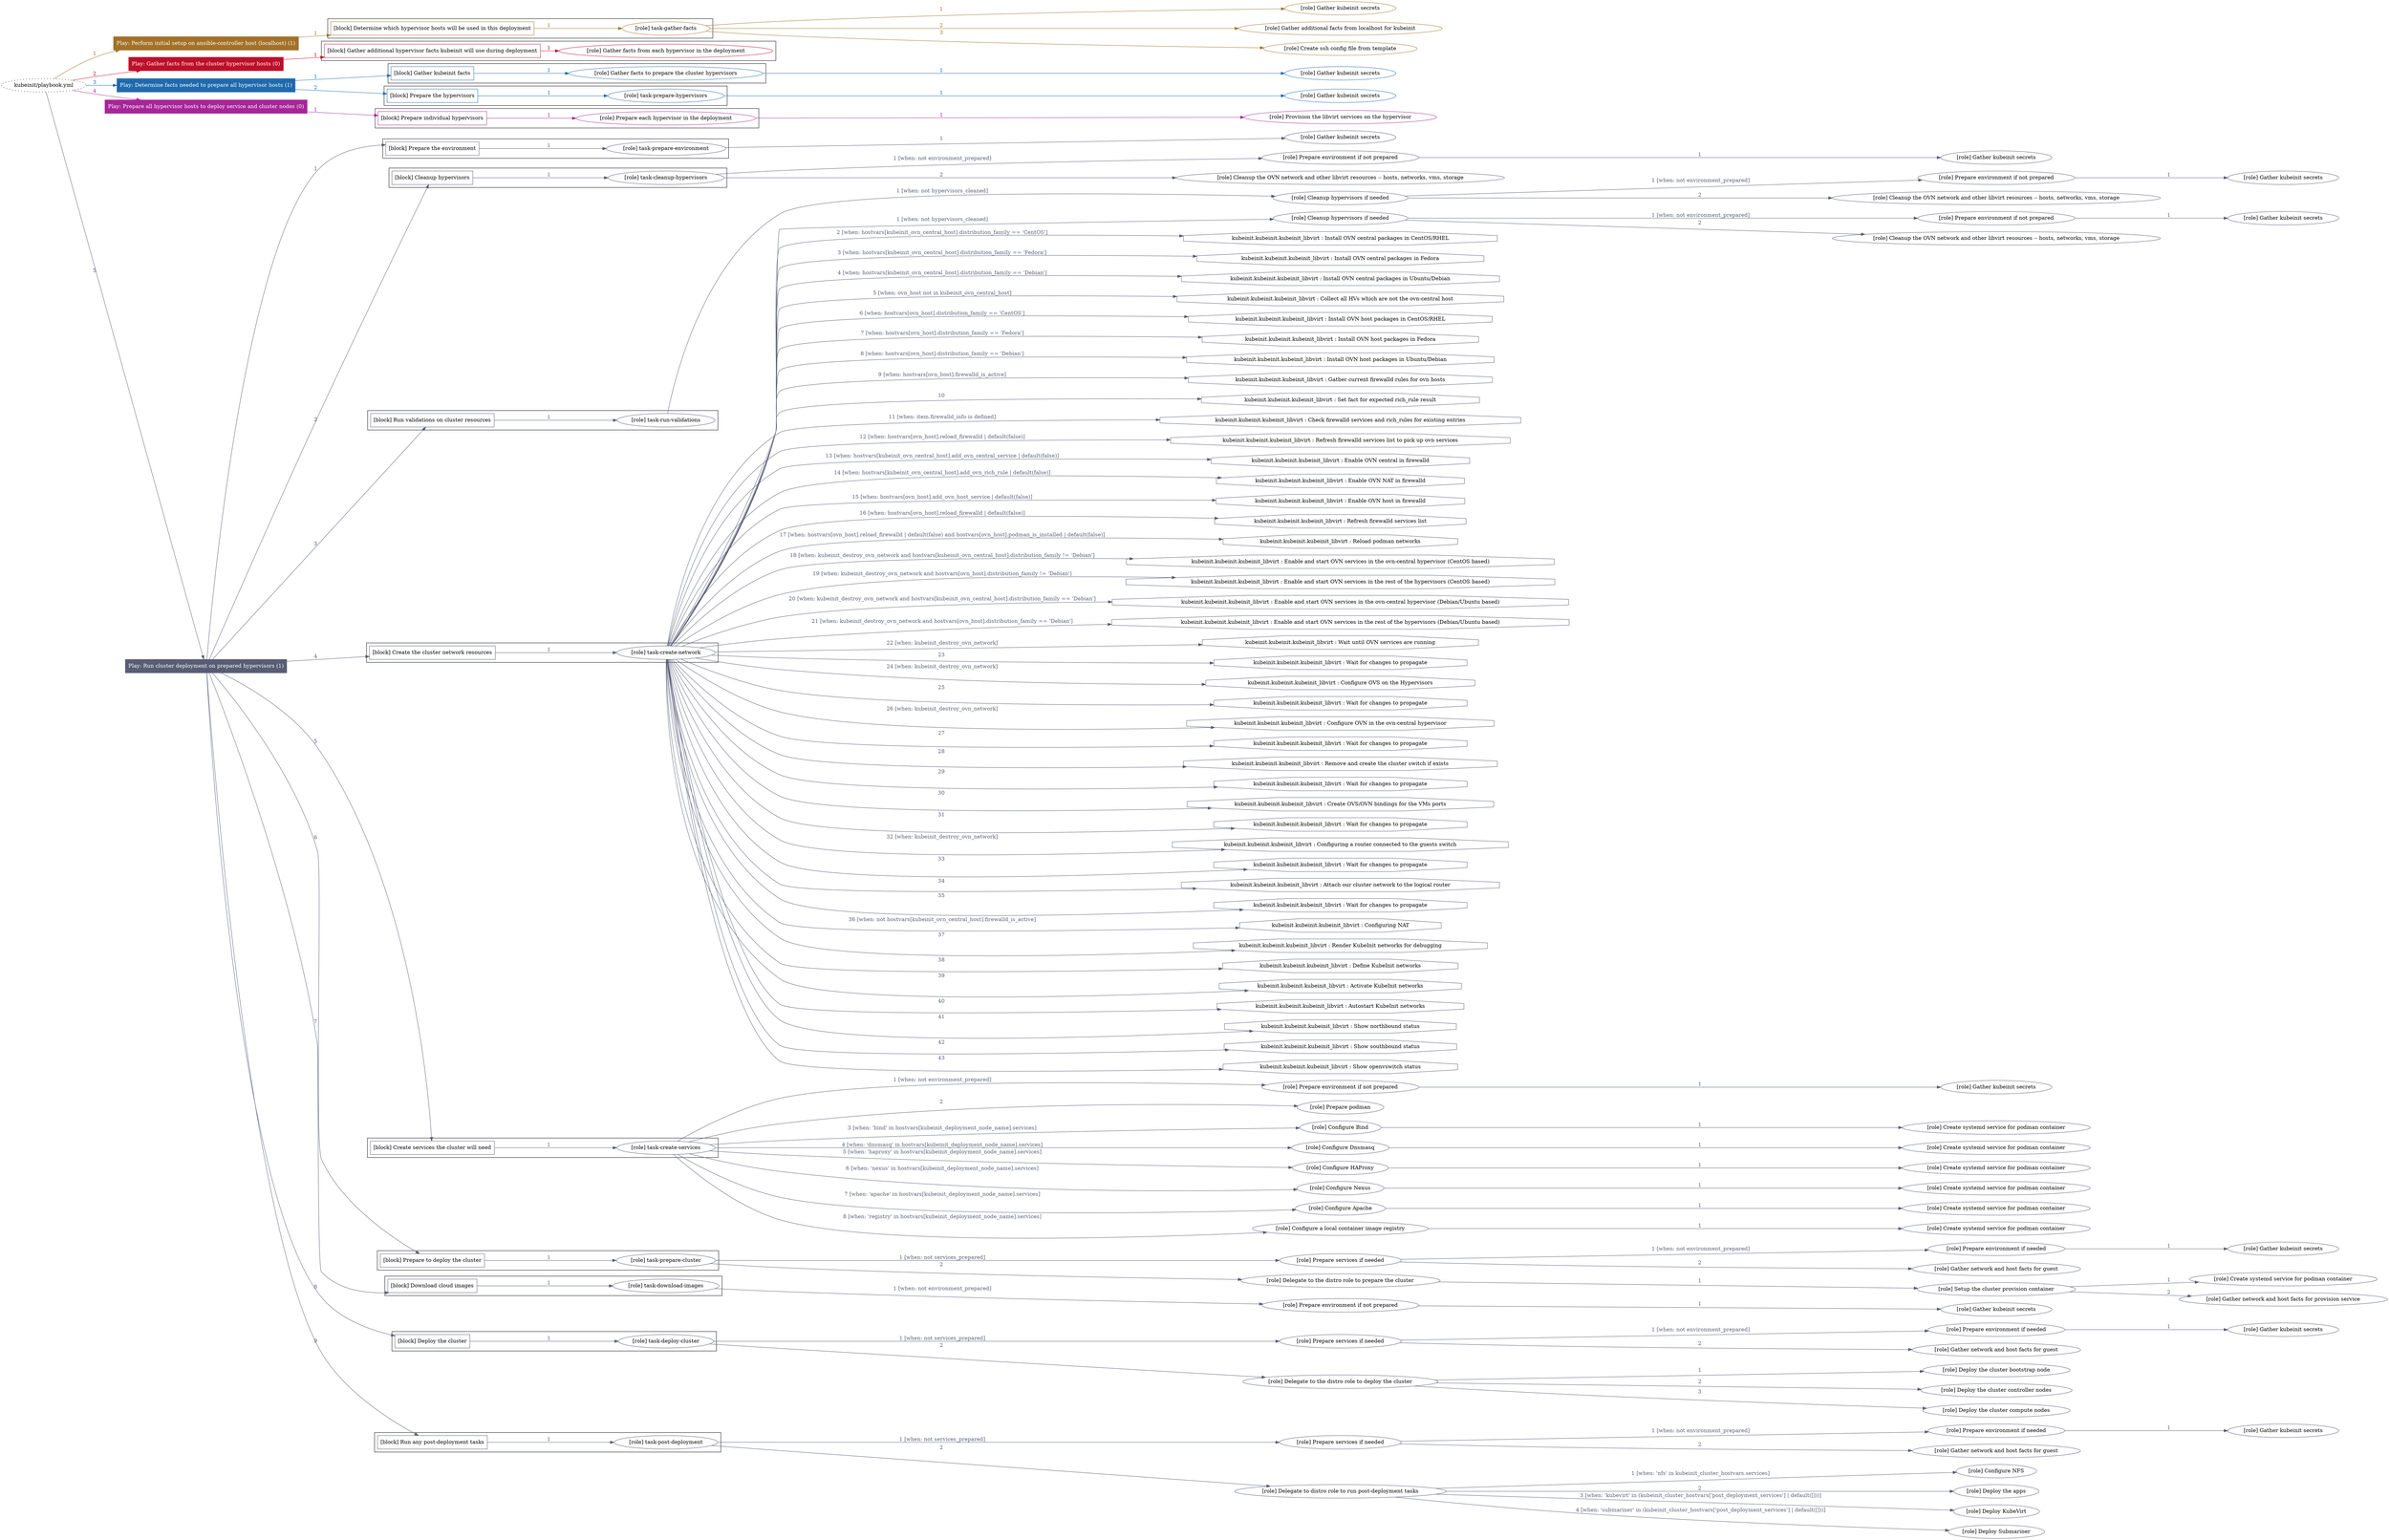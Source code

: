 digraph {
	graph [concentrate=true ordering=in rankdir=LR ratio=fill]
	edge [esep=5 sep=10]
	"kubeinit/playbook.yml" [URL="/home/runner/work/kubeinit/kubeinit/kubeinit/playbook.yml" id=playbook_12b26983 style=dotted]
	play_3ad7c458 [label="Play: Perform initial setup on ansible-controller host (localhost) (1)" URL="/home/runner/work/kubeinit/kubeinit/kubeinit/playbook.yml" color="#a37129" fontcolor="#ffffff" id=play_3ad7c458 shape=box style=filled tooltip=localhost]
	"kubeinit/playbook.yml" -> play_3ad7c458 [label="1 " color="#a37129" fontcolor="#a37129" id=edge_ecb7c4c7 labeltooltip="1 " tooltip="1 "]
	subgraph "Gather kubeinit secrets" {
		role_7edc6bd2 [label="[role] Gather kubeinit secrets" URL="/home/runner/.ansible/collections/ansible_collections/kubeinit/kubeinit/roles/kubeinit_prepare/tasks/build_hypervisors_group.yml" color="#a37129" id=role_7edc6bd2 tooltip="Gather kubeinit secrets"]
	}
	subgraph "Gather additional facts from localhost for kubeinit" {
		role_4e5a1ee3 [label="[role] Gather additional facts from localhost for kubeinit" URL="/home/runner/.ansible/collections/ansible_collections/kubeinit/kubeinit/roles/kubeinit_prepare/tasks/build_hypervisors_group.yml" color="#a37129" id=role_4e5a1ee3 tooltip="Gather additional facts from localhost for kubeinit"]
	}
	subgraph "Create ssh config file from template" {
		role_3fe7661c [label="[role] Create ssh config file from template" URL="/home/runner/.ansible/collections/ansible_collections/kubeinit/kubeinit/roles/kubeinit_prepare/tasks/build_hypervisors_group.yml" color="#a37129" id=role_3fe7661c tooltip="Create ssh config file from template"]
	}
	subgraph "task-gather-facts" {
		role_3d735fdb [label="[role] task-gather-facts" URL="/home/runner/work/kubeinit/kubeinit/kubeinit/playbook.yml" color="#a37129" id=role_3d735fdb tooltip="task-gather-facts"]
		role_3d735fdb -> role_7edc6bd2 [label="1 " color="#a37129" fontcolor="#a37129" id=edge_696b2bfd labeltooltip="1 " tooltip="1 "]
		role_3d735fdb -> role_4e5a1ee3 [label="2 " color="#a37129" fontcolor="#a37129" id=edge_3bbb31d4 labeltooltip="2 " tooltip="2 "]
		role_3d735fdb -> role_3fe7661c [label="3 " color="#a37129" fontcolor="#a37129" id=edge_fa7ee546 labeltooltip="3 " tooltip="3 "]
	}
	subgraph "Play: Perform initial setup on ansible-controller host (localhost) (1)" {
		play_3ad7c458 -> block_ebb28651 [label=1 color="#a37129" fontcolor="#a37129" id=edge_d13b2547 labeltooltip=1 tooltip=1]
		subgraph cluster_block_ebb28651 {
			block_ebb28651 [label="[block] Determine which hypervisor hosts will be used in this deployment" URL="/home/runner/work/kubeinit/kubeinit/kubeinit/playbook.yml" color="#a37129" id=block_ebb28651 labeltooltip="Determine which hypervisor hosts will be used in this deployment" shape=box tooltip="Determine which hypervisor hosts will be used in this deployment"]
			block_ebb28651 -> role_3d735fdb [label="1 " color="#a37129" fontcolor="#a37129" id=edge_bec42aa0 labeltooltip="1 " tooltip="1 "]
		}
	}
	play_1ed1c64e [label="Play: Gather facts from the cluster hypervisor hosts (0)" URL="/home/runner/work/kubeinit/kubeinit/kubeinit/playbook.yml" color="#bd0f29" fontcolor="#ffffff" id=play_1ed1c64e shape=box style=filled tooltip="Play: Gather facts from the cluster hypervisor hosts (0)"]
	"kubeinit/playbook.yml" -> play_1ed1c64e [label="2 " color="#bd0f29" fontcolor="#bd0f29" id=edge_c7902bf6 labeltooltip="2 " tooltip="2 "]
	subgraph "Gather facts from each hypervisor in the deployment" {
		role_0e331949 [label="[role] Gather facts from each hypervisor in the deployment" URL="/home/runner/work/kubeinit/kubeinit/kubeinit/playbook.yml" color="#bd0f29" id=role_0e331949 tooltip="Gather facts from each hypervisor in the deployment"]
	}
	subgraph "Play: Gather facts from the cluster hypervisor hosts (0)" {
		play_1ed1c64e -> block_b8e9806d [label=1 color="#bd0f29" fontcolor="#bd0f29" id=edge_5ab058f0 labeltooltip=1 tooltip=1]
		subgraph cluster_block_b8e9806d {
			block_b8e9806d [label="[block] Gather additional hypervisor facts kubeinit will use during deployment" URL="/home/runner/work/kubeinit/kubeinit/kubeinit/playbook.yml" color="#bd0f29" id=block_b8e9806d labeltooltip="Gather additional hypervisor facts kubeinit will use during deployment" shape=box tooltip="Gather additional hypervisor facts kubeinit will use during deployment"]
			block_b8e9806d -> role_0e331949 [label="1 " color="#bd0f29" fontcolor="#bd0f29" id=edge_1bfd802f labeltooltip="1 " tooltip="1 "]
		}
	}
	play_c577f1b0 [label="Play: Determine facts needed to prepare all hypervisor hosts (1)" URL="/home/runner/work/kubeinit/kubeinit/kubeinit/playbook.yml" color="#1f6aad" fontcolor="#ffffff" id=play_c577f1b0 shape=box style=filled tooltip=localhost]
	"kubeinit/playbook.yml" -> play_c577f1b0 [label="3 " color="#1f6aad" fontcolor="#1f6aad" id=edge_09e71fe7 labeltooltip="3 " tooltip="3 "]
	subgraph "Gather kubeinit secrets" {
		role_b7b76fc4 [label="[role] Gather kubeinit secrets" URL="/home/runner/.ansible/collections/ansible_collections/kubeinit/kubeinit/roles/kubeinit_prepare/tasks/gather_kubeinit_facts.yml" color="#1f6aad" id=role_b7b76fc4 tooltip="Gather kubeinit secrets"]
	}
	subgraph "Gather facts to prepare the cluster hypervisors" {
		role_27ed3d86 [label="[role] Gather facts to prepare the cluster hypervisors" URL="/home/runner/work/kubeinit/kubeinit/kubeinit/playbook.yml" color="#1f6aad" id=role_27ed3d86 tooltip="Gather facts to prepare the cluster hypervisors"]
		role_27ed3d86 -> role_b7b76fc4 [label="1 " color="#1f6aad" fontcolor="#1f6aad" id=edge_a8a60d33 labeltooltip="1 " tooltip="1 "]
	}
	subgraph "Gather kubeinit secrets" {
		role_9ca41da5 [label="[role] Gather kubeinit secrets" URL="/home/runner/.ansible/collections/ansible_collections/kubeinit/kubeinit/roles/kubeinit_prepare/tasks/gather_kubeinit_facts.yml" color="#1f6aad" id=role_9ca41da5 tooltip="Gather kubeinit secrets"]
	}
	subgraph "task-prepare-hypervisors" {
		role_24a21407 [label="[role] task-prepare-hypervisors" URL="/home/runner/work/kubeinit/kubeinit/kubeinit/playbook.yml" color="#1f6aad" id=role_24a21407 tooltip="task-prepare-hypervisors"]
		role_24a21407 -> role_9ca41da5 [label="1 " color="#1f6aad" fontcolor="#1f6aad" id=edge_3fdf86eb labeltooltip="1 " tooltip="1 "]
	}
	subgraph "Play: Determine facts needed to prepare all hypervisor hosts (1)" {
		play_c577f1b0 -> block_6c4ff43c [label=1 color="#1f6aad" fontcolor="#1f6aad" id=edge_1523f8ec labeltooltip=1 tooltip=1]
		subgraph cluster_block_6c4ff43c {
			block_6c4ff43c [label="[block] Gather kubeinit facts" URL="/home/runner/work/kubeinit/kubeinit/kubeinit/playbook.yml" color="#1f6aad" id=block_6c4ff43c labeltooltip="Gather kubeinit facts" shape=box tooltip="Gather kubeinit facts"]
			block_6c4ff43c -> role_27ed3d86 [label="1 " color="#1f6aad" fontcolor="#1f6aad" id=edge_e0b140a7 labeltooltip="1 " tooltip="1 "]
		}
		play_c577f1b0 -> block_d3756a0a [label=2 color="#1f6aad" fontcolor="#1f6aad" id=edge_d3be8f39 labeltooltip=2 tooltip=2]
		subgraph cluster_block_d3756a0a {
			block_d3756a0a [label="[block] Prepare the hypervisors" URL="/home/runner/work/kubeinit/kubeinit/kubeinit/playbook.yml" color="#1f6aad" id=block_d3756a0a labeltooltip="Prepare the hypervisors" shape=box tooltip="Prepare the hypervisors"]
			block_d3756a0a -> role_24a21407 [label="1 " color="#1f6aad" fontcolor="#1f6aad" id=edge_f4e36fb4 labeltooltip="1 " tooltip="1 "]
		}
	}
	play_2a207841 [label="Play: Prepare all hypervisor hosts to deploy service and cluster nodes (0)" URL="/home/runner/work/kubeinit/kubeinit/kubeinit/playbook.yml" color="#a72599" fontcolor="#ffffff" id=play_2a207841 shape=box style=filled tooltip="Play: Prepare all hypervisor hosts to deploy service and cluster nodes (0)"]
	"kubeinit/playbook.yml" -> play_2a207841 [label="4 " color="#a72599" fontcolor="#a72599" id=edge_8d127183 labeltooltip="4 " tooltip="4 "]
	subgraph "Provision the libvirt services on the hypervisor" {
		role_d5f6553a [label="[role] Provision the libvirt services on the hypervisor" URL="/home/runner/.ansible/collections/ansible_collections/kubeinit/kubeinit/roles/kubeinit_prepare/tasks/prepare_hypervisor.yml" color="#a72599" id=role_d5f6553a tooltip="Provision the libvirt services on the hypervisor"]
	}
	subgraph "Prepare each hypervisor in the deployment" {
		role_449efa4f [label="[role] Prepare each hypervisor in the deployment" URL="/home/runner/work/kubeinit/kubeinit/kubeinit/playbook.yml" color="#a72599" id=role_449efa4f tooltip="Prepare each hypervisor in the deployment"]
		role_449efa4f -> role_d5f6553a [label="1 " color="#a72599" fontcolor="#a72599" id=edge_0d7bd41c labeltooltip="1 " tooltip="1 "]
	}
	subgraph "Play: Prepare all hypervisor hosts to deploy service and cluster nodes (0)" {
		play_2a207841 -> block_e66768ef [label=1 color="#a72599" fontcolor="#a72599" id=edge_e2058ee1 labeltooltip=1 tooltip=1]
		subgraph cluster_block_e66768ef {
			block_e66768ef [label="[block] Prepare individual hypervisors" URL="/home/runner/work/kubeinit/kubeinit/kubeinit/playbook.yml" color="#a72599" id=block_e66768ef labeltooltip="Prepare individual hypervisors" shape=box tooltip="Prepare individual hypervisors"]
			block_e66768ef -> role_449efa4f [label="1 " color="#a72599" fontcolor="#a72599" id=edge_db020275 labeltooltip="1 " tooltip="1 "]
		}
	}
	play_55a99dcd [label="Play: Run cluster deployment on prepared hypervisors (1)" URL="/home/runner/work/kubeinit/kubeinit/kubeinit/playbook.yml" color="#585d74" fontcolor="#ffffff" id=play_55a99dcd shape=box style=filled tooltip=localhost]
	"kubeinit/playbook.yml" -> play_55a99dcd [label="5 " color="#585d74" fontcolor="#585d74" id=edge_8d1ec520 labeltooltip="5 " tooltip="5 "]
	subgraph "Gather kubeinit secrets" {
		role_a298e3c1 [label="[role] Gather kubeinit secrets" URL="/home/runner/.ansible/collections/ansible_collections/kubeinit/kubeinit/roles/kubeinit_prepare/tasks/gather_kubeinit_facts.yml" color="#585d74" id=role_a298e3c1 tooltip="Gather kubeinit secrets"]
	}
	subgraph "task-prepare-environment" {
		role_623b4991 [label="[role] task-prepare-environment" URL="/home/runner/work/kubeinit/kubeinit/kubeinit/playbook.yml" color="#585d74" id=role_623b4991 tooltip="task-prepare-environment"]
		role_623b4991 -> role_a298e3c1 [label="1 " color="#585d74" fontcolor="#585d74" id=edge_046b56c9 labeltooltip="1 " tooltip="1 "]
	}
	subgraph "Gather kubeinit secrets" {
		role_4ed9af99 [label="[role] Gather kubeinit secrets" URL="/home/runner/.ansible/collections/ansible_collections/kubeinit/kubeinit/roles/kubeinit_prepare/tasks/gather_kubeinit_facts.yml" color="#585d74" id=role_4ed9af99 tooltip="Gather kubeinit secrets"]
	}
	subgraph "Prepare environment if not prepared" {
		role_1109a8f1 [label="[role] Prepare environment if not prepared" URL="/home/runner/.ansible/collections/ansible_collections/kubeinit/kubeinit/roles/kubeinit_prepare/tasks/cleanup_hypervisors.yml" color="#585d74" id=role_1109a8f1 tooltip="Prepare environment if not prepared"]
		role_1109a8f1 -> role_4ed9af99 [label="1 " color="#585d74" fontcolor="#585d74" id=edge_9fc17bec labeltooltip="1 " tooltip="1 "]
	}
	subgraph "Cleanup the OVN network and other libvirt resources -- hosts, networks, vms, storage" {
		role_f913f2a7 [label="[role] Cleanup the OVN network and other libvirt resources -- hosts, networks, vms, storage" URL="/home/runner/.ansible/collections/ansible_collections/kubeinit/kubeinit/roles/kubeinit_prepare/tasks/cleanup_hypervisors.yml" color="#585d74" id=role_f913f2a7 tooltip="Cleanup the OVN network and other libvirt resources -- hosts, networks, vms, storage"]
	}
	subgraph "task-cleanup-hypervisors" {
		role_694d26d8 [label="[role] task-cleanup-hypervisors" URL="/home/runner/work/kubeinit/kubeinit/kubeinit/playbook.yml" color="#585d74" id=role_694d26d8 tooltip="task-cleanup-hypervisors"]
		role_694d26d8 -> role_1109a8f1 [label="1 [when: not environment_prepared]" color="#585d74" fontcolor="#585d74" id=edge_980360cf labeltooltip="1 [when: not environment_prepared]" tooltip="1 [when: not environment_prepared]"]
		role_694d26d8 -> role_f913f2a7 [label="2 " color="#585d74" fontcolor="#585d74" id=edge_f82e56a7 labeltooltip="2 " tooltip="2 "]
	}
	subgraph "Gather kubeinit secrets" {
		role_70a00615 [label="[role] Gather kubeinit secrets" URL="/home/runner/.ansible/collections/ansible_collections/kubeinit/kubeinit/roles/kubeinit_prepare/tasks/gather_kubeinit_facts.yml" color="#585d74" id=role_70a00615 tooltip="Gather kubeinit secrets"]
	}
	subgraph "Prepare environment if not prepared" {
		role_504b8b88 [label="[role] Prepare environment if not prepared" URL="/home/runner/.ansible/collections/ansible_collections/kubeinit/kubeinit/roles/kubeinit_prepare/tasks/cleanup_hypervisors.yml" color="#585d74" id=role_504b8b88 tooltip="Prepare environment if not prepared"]
		role_504b8b88 -> role_70a00615 [label="1 " color="#585d74" fontcolor="#585d74" id=edge_e3ef46cc labeltooltip="1 " tooltip="1 "]
	}
	subgraph "Cleanup the OVN network and other libvirt resources -- hosts, networks, vms, storage" {
		role_3e4f2803 [label="[role] Cleanup the OVN network and other libvirt resources -- hosts, networks, vms, storage" URL="/home/runner/.ansible/collections/ansible_collections/kubeinit/kubeinit/roles/kubeinit_prepare/tasks/cleanup_hypervisors.yml" color="#585d74" id=role_3e4f2803 tooltip="Cleanup the OVN network and other libvirt resources -- hosts, networks, vms, storage"]
	}
	subgraph "Cleanup hypervisors if needed" {
		role_c892061f [label="[role] Cleanup hypervisors if needed" URL="/home/runner/.ansible/collections/ansible_collections/kubeinit/kubeinit/roles/kubeinit_validations/tasks/main.yml" color="#585d74" id=role_c892061f tooltip="Cleanup hypervisors if needed"]
		role_c892061f -> role_504b8b88 [label="1 [when: not environment_prepared]" color="#585d74" fontcolor="#585d74" id=edge_946183e0 labeltooltip="1 [when: not environment_prepared]" tooltip="1 [when: not environment_prepared]"]
		role_c892061f -> role_3e4f2803 [label="2 " color="#585d74" fontcolor="#585d74" id=edge_6f795a42 labeltooltip="2 " tooltip="2 "]
	}
	subgraph "task-run-validations" {
		role_e60133a0 [label="[role] task-run-validations" URL="/home/runner/work/kubeinit/kubeinit/kubeinit/playbook.yml" color="#585d74" id=role_e60133a0 tooltip="task-run-validations"]
		role_e60133a0 -> role_c892061f [label="1 [when: not hypervisors_cleaned]" color="#585d74" fontcolor="#585d74" id=edge_bb58e3b7 labeltooltip="1 [when: not hypervisors_cleaned]" tooltip="1 [when: not hypervisors_cleaned]"]
	}
	subgraph "Gather kubeinit secrets" {
		role_191eaca3 [label="[role] Gather kubeinit secrets" URL="/home/runner/.ansible/collections/ansible_collections/kubeinit/kubeinit/roles/kubeinit_prepare/tasks/gather_kubeinit_facts.yml" color="#585d74" id=role_191eaca3 tooltip="Gather kubeinit secrets"]
	}
	subgraph "Prepare environment if not prepared" {
		role_2622f3ea [label="[role] Prepare environment if not prepared" URL="/home/runner/.ansible/collections/ansible_collections/kubeinit/kubeinit/roles/kubeinit_prepare/tasks/cleanup_hypervisors.yml" color="#585d74" id=role_2622f3ea tooltip="Prepare environment if not prepared"]
		role_2622f3ea -> role_191eaca3 [label="1 " color="#585d74" fontcolor="#585d74" id=edge_69427ff4 labeltooltip="1 " tooltip="1 "]
	}
	subgraph "Cleanup the OVN network and other libvirt resources -- hosts, networks, vms, storage" {
		role_2ef089ce [label="[role] Cleanup the OVN network and other libvirt resources -- hosts, networks, vms, storage" URL="/home/runner/.ansible/collections/ansible_collections/kubeinit/kubeinit/roles/kubeinit_prepare/tasks/cleanup_hypervisors.yml" color="#585d74" id=role_2ef089ce tooltip="Cleanup the OVN network and other libvirt resources -- hosts, networks, vms, storage"]
	}
	subgraph "Cleanup hypervisors if needed" {
		role_e4b11275 [label="[role] Cleanup hypervisors if needed" URL="/home/runner/.ansible/collections/ansible_collections/kubeinit/kubeinit/roles/kubeinit_libvirt/tasks/create_network.yml" color="#585d74" id=role_e4b11275 tooltip="Cleanup hypervisors if needed"]
		role_e4b11275 -> role_2622f3ea [label="1 [when: not environment_prepared]" color="#585d74" fontcolor="#585d74" id=edge_5ca5fa84 labeltooltip="1 [when: not environment_prepared]" tooltip="1 [when: not environment_prepared]"]
		role_e4b11275 -> role_2ef089ce [label="2 " color="#585d74" fontcolor="#585d74" id=edge_ec5db54f labeltooltip="2 " tooltip="2 "]
	}
	subgraph "task-create-network" {
		role_ef3314fb [label="[role] task-create-network" URL="/home/runner/work/kubeinit/kubeinit/kubeinit/playbook.yml" color="#585d74" id=role_ef3314fb tooltip="task-create-network"]
		role_ef3314fb -> role_e4b11275 [label="1 [when: not hypervisors_cleaned]" color="#585d74" fontcolor="#585d74" id=edge_c99d7f90 labeltooltip="1 [when: not hypervisors_cleaned]" tooltip="1 [when: not hypervisors_cleaned]"]
		task_0abc8a53 [label="kubeinit.kubeinit.kubeinit_libvirt : Install OVN central packages in CentOS/RHEL" URL="/home/runner/.ansible/collections/ansible_collections/kubeinit/kubeinit/roles/kubeinit_libvirt/tasks/create_network.yml" color="#585d74" id=task_0abc8a53 shape=octagon tooltip="kubeinit.kubeinit.kubeinit_libvirt : Install OVN central packages in CentOS/RHEL"]
		role_ef3314fb -> task_0abc8a53 [label="2 [when: hostvars[kubeinit_ovn_central_host].distribution_family == 'CentOS']" color="#585d74" fontcolor="#585d74" id=edge_d082b0c5 labeltooltip="2 [when: hostvars[kubeinit_ovn_central_host].distribution_family == 'CentOS']" tooltip="2 [when: hostvars[kubeinit_ovn_central_host].distribution_family == 'CentOS']"]
		task_4b4add6c [label="kubeinit.kubeinit.kubeinit_libvirt : Install OVN central packages in Fedora" URL="/home/runner/.ansible/collections/ansible_collections/kubeinit/kubeinit/roles/kubeinit_libvirt/tasks/create_network.yml" color="#585d74" id=task_4b4add6c shape=octagon tooltip="kubeinit.kubeinit.kubeinit_libvirt : Install OVN central packages in Fedora"]
		role_ef3314fb -> task_4b4add6c [label="3 [when: hostvars[kubeinit_ovn_central_host].distribution_family == 'Fedora']" color="#585d74" fontcolor="#585d74" id=edge_33bef0b2 labeltooltip="3 [when: hostvars[kubeinit_ovn_central_host].distribution_family == 'Fedora']" tooltip="3 [when: hostvars[kubeinit_ovn_central_host].distribution_family == 'Fedora']"]
		task_4968b8f5 [label="kubeinit.kubeinit.kubeinit_libvirt : Install OVN central packages in Ubuntu/Debian" URL="/home/runner/.ansible/collections/ansible_collections/kubeinit/kubeinit/roles/kubeinit_libvirt/tasks/create_network.yml" color="#585d74" id=task_4968b8f5 shape=octagon tooltip="kubeinit.kubeinit.kubeinit_libvirt : Install OVN central packages in Ubuntu/Debian"]
		role_ef3314fb -> task_4968b8f5 [label="4 [when: hostvars[kubeinit_ovn_central_host].distribution_family == 'Debian']" color="#585d74" fontcolor="#585d74" id=edge_fff5e6ec labeltooltip="4 [when: hostvars[kubeinit_ovn_central_host].distribution_family == 'Debian']" tooltip="4 [when: hostvars[kubeinit_ovn_central_host].distribution_family == 'Debian']"]
		task_bba04717 [label="kubeinit.kubeinit.kubeinit_libvirt : Collect all HVs which are not the ovn-central host" URL="/home/runner/.ansible/collections/ansible_collections/kubeinit/kubeinit/roles/kubeinit_libvirt/tasks/create_network.yml" color="#585d74" id=task_bba04717 shape=octagon tooltip="kubeinit.kubeinit.kubeinit_libvirt : Collect all HVs which are not the ovn-central host"]
		role_ef3314fb -> task_bba04717 [label="5 [when: ovn_host not in kubeinit_ovn_central_host]" color="#585d74" fontcolor="#585d74" id=edge_8f0cf941 labeltooltip="5 [when: ovn_host not in kubeinit_ovn_central_host]" tooltip="5 [when: ovn_host not in kubeinit_ovn_central_host]"]
		task_8306999a [label="kubeinit.kubeinit.kubeinit_libvirt : Install OVN host packages in CentOS/RHEL" URL="/home/runner/.ansible/collections/ansible_collections/kubeinit/kubeinit/roles/kubeinit_libvirt/tasks/create_network.yml" color="#585d74" id=task_8306999a shape=octagon tooltip="kubeinit.kubeinit.kubeinit_libvirt : Install OVN host packages in CentOS/RHEL"]
		role_ef3314fb -> task_8306999a [label="6 [when: hostvars[ovn_host].distribution_family == 'CentOS']" color="#585d74" fontcolor="#585d74" id=edge_90485e41 labeltooltip="6 [when: hostvars[ovn_host].distribution_family == 'CentOS']" tooltip="6 [when: hostvars[ovn_host].distribution_family == 'CentOS']"]
		task_ce08a6e7 [label="kubeinit.kubeinit.kubeinit_libvirt : Install OVN host packages in Fedora" URL="/home/runner/.ansible/collections/ansible_collections/kubeinit/kubeinit/roles/kubeinit_libvirt/tasks/create_network.yml" color="#585d74" id=task_ce08a6e7 shape=octagon tooltip="kubeinit.kubeinit.kubeinit_libvirt : Install OVN host packages in Fedora"]
		role_ef3314fb -> task_ce08a6e7 [label="7 [when: hostvars[ovn_host].distribution_family == 'Fedora']" color="#585d74" fontcolor="#585d74" id=edge_6d9f1536 labeltooltip="7 [when: hostvars[ovn_host].distribution_family == 'Fedora']" tooltip="7 [when: hostvars[ovn_host].distribution_family == 'Fedora']"]
		task_2814ec3b [label="kubeinit.kubeinit.kubeinit_libvirt : Install OVN host packages in Ubuntu/Debian" URL="/home/runner/.ansible/collections/ansible_collections/kubeinit/kubeinit/roles/kubeinit_libvirt/tasks/create_network.yml" color="#585d74" id=task_2814ec3b shape=octagon tooltip="kubeinit.kubeinit.kubeinit_libvirt : Install OVN host packages in Ubuntu/Debian"]
		role_ef3314fb -> task_2814ec3b [label="8 [when: hostvars[ovn_host].distribution_family == 'Debian']" color="#585d74" fontcolor="#585d74" id=edge_8fc952c7 labeltooltip="8 [when: hostvars[ovn_host].distribution_family == 'Debian']" tooltip="8 [when: hostvars[ovn_host].distribution_family == 'Debian']"]
		task_614c9581 [label="kubeinit.kubeinit.kubeinit_libvirt : Gather current firewalld rules for ovn hosts" URL="/home/runner/.ansible/collections/ansible_collections/kubeinit/kubeinit/roles/kubeinit_libvirt/tasks/create_network.yml" color="#585d74" id=task_614c9581 shape=octagon tooltip="kubeinit.kubeinit.kubeinit_libvirt : Gather current firewalld rules for ovn hosts"]
		role_ef3314fb -> task_614c9581 [label="9 [when: hostvars[ovn_host].firewalld_is_active]" color="#585d74" fontcolor="#585d74" id=edge_f338d065 labeltooltip="9 [when: hostvars[ovn_host].firewalld_is_active]" tooltip="9 [when: hostvars[ovn_host].firewalld_is_active]"]
		task_5c19f980 [label="kubeinit.kubeinit.kubeinit_libvirt : Set fact for expected rich_rule result" URL="/home/runner/.ansible/collections/ansible_collections/kubeinit/kubeinit/roles/kubeinit_libvirt/tasks/create_network.yml" color="#585d74" id=task_5c19f980 shape=octagon tooltip="kubeinit.kubeinit.kubeinit_libvirt : Set fact for expected rich_rule result"]
		role_ef3314fb -> task_5c19f980 [label="10 " color="#585d74" fontcolor="#585d74" id=edge_93706e70 labeltooltip="10 " tooltip="10 "]
		task_37c7bbf7 [label="kubeinit.kubeinit.kubeinit_libvirt : Check firewalld services and rich_rules for existing entries" URL="/home/runner/.ansible/collections/ansible_collections/kubeinit/kubeinit/roles/kubeinit_libvirt/tasks/create_network.yml" color="#585d74" id=task_37c7bbf7 shape=octagon tooltip="kubeinit.kubeinit.kubeinit_libvirt : Check firewalld services and rich_rules for existing entries"]
		role_ef3314fb -> task_37c7bbf7 [label="11 [when: item.firewalld_info is defined]" color="#585d74" fontcolor="#585d74" id=edge_d9c7afd3 labeltooltip="11 [when: item.firewalld_info is defined]" tooltip="11 [when: item.firewalld_info is defined]"]
		task_e3b6c155 [label="kubeinit.kubeinit.kubeinit_libvirt : Refresh firewalld services list to pick up ovn services" URL="/home/runner/.ansible/collections/ansible_collections/kubeinit/kubeinit/roles/kubeinit_libvirt/tasks/create_network.yml" color="#585d74" id=task_e3b6c155 shape=octagon tooltip="kubeinit.kubeinit.kubeinit_libvirt : Refresh firewalld services list to pick up ovn services"]
		role_ef3314fb -> task_e3b6c155 [label="12 [when: hostvars[ovn_host].reload_firewalld | default(false)]" color="#585d74" fontcolor="#585d74" id=edge_a67be27b labeltooltip="12 [when: hostvars[ovn_host].reload_firewalld | default(false)]" tooltip="12 [when: hostvars[ovn_host].reload_firewalld | default(false)]"]
		task_63591080 [label="kubeinit.kubeinit.kubeinit_libvirt : Enable OVN central in firewalld" URL="/home/runner/.ansible/collections/ansible_collections/kubeinit/kubeinit/roles/kubeinit_libvirt/tasks/create_network.yml" color="#585d74" id=task_63591080 shape=octagon tooltip="kubeinit.kubeinit.kubeinit_libvirt : Enable OVN central in firewalld"]
		role_ef3314fb -> task_63591080 [label="13 [when: hostvars[kubeinit_ovn_central_host].add_ovn_central_service | default(false)]" color="#585d74" fontcolor="#585d74" id=edge_fcb16dbb labeltooltip="13 [when: hostvars[kubeinit_ovn_central_host].add_ovn_central_service | default(false)]" tooltip="13 [when: hostvars[kubeinit_ovn_central_host].add_ovn_central_service | default(false)]"]
		task_078c1ab8 [label="kubeinit.kubeinit.kubeinit_libvirt : Enable OVN NAT in firewalld" URL="/home/runner/.ansible/collections/ansible_collections/kubeinit/kubeinit/roles/kubeinit_libvirt/tasks/create_network.yml" color="#585d74" id=task_078c1ab8 shape=octagon tooltip="kubeinit.kubeinit.kubeinit_libvirt : Enable OVN NAT in firewalld"]
		role_ef3314fb -> task_078c1ab8 [label="14 [when: hostvars[kubeinit_ovn_central_host].add_ovn_rich_rule | default(false)]" color="#585d74" fontcolor="#585d74" id=edge_c7c07d5e labeltooltip="14 [when: hostvars[kubeinit_ovn_central_host].add_ovn_rich_rule | default(false)]" tooltip="14 [when: hostvars[kubeinit_ovn_central_host].add_ovn_rich_rule | default(false)]"]
		task_58b2d289 [label="kubeinit.kubeinit.kubeinit_libvirt : Enable OVN host in firewalld" URL="/home/runner/.ansible/collections/ansible_collections/kubeinit/kubeinit/roles/kubeinit_libvirt/tasks/create_network.yml" color="#585d74" id=task_58b2d289 shape=octagon tooltip="kubeinit.kubeinit.kubeinit_libvirt : Enable OVN host in firewalld"]
		role_ef3314fb -> task_58b2d289 [label="15 [when: hostvars[ovn_host].add_ovn_host_service | default(false)]" color="#585d74" fontcolor="#585d74" id=edge_3704d472 labeltooltip="15 [when: hostvars[ovn_host].add_ovn_host_service | default(false)]" tooltip="15 [when: hostvars[ovn_host].add_ovn_host_service | default(false)]"]
		task_05979dca [label="kubeinit.kubeinit.kubeinit_libvirt : Refresh firewalld services list" URL="/home/runner/.ansible/collections/ansible_collections/kubeinit/kubeinit/roles/kubeinit_libvirt/tasks/create_network.yml" color="#585d74" id=task_05979dca shape=octagon tooltip="kubeinit.kubeinit.kubeinit_libvirt : Refresh firewalld services list"]
		role_ef3314fb -> task_05979dca [label="16 [when: hostvars[ovn_host].reload_firewalld | default(false)]" color="#585d74" fontcolor="#585d74" id=edge_8a880546 labeltooltip="16 [when: hostvars[ovn_host].reload_firewalld | default(false)]" tooltip="16 [when: hostvars[ovn_host].reload_firewalld | default(false)]"]
		task_c8c7d541 [label="kubeinit.kubeinit.kubeinit_libvirt : Reload podman networks" URL="/home/runner/.ansible/collections/ansible_collections/kubeinit/kubeinit/roles/kubeinit_libvirt/tasks/create_network.yml" color="#585d74" id=task_c8c7d541 shape=octagon tooltip="kubeinit.kubeinit.kubeinit_libvirt : Reload podman networks"]
		role_ef3314fb -> task_c8c7d541 [label="17 [when: hostvars[ovn_host].reload_firewalld | default(false) and hostvars[ovn_host].podman_is_installed | default(false)]" color="#585d74" fontcolor="#585d74" id=edge_18178b60 labeltooltip="17 [when: hostvars[ovn_host].reload_firewalld | default(false) and hostvars[ovn_host].podman_is_installed | default(false)]" tooltip="17 [when: hostvars[ovn_host].reload_firewalld | default(false) and hostvars[ovn_host].podman_is_installed | default(false)]"]
		task_7ddc539e [label="kubeinit.kubeinit.kubeinit_libvirt : Enable and start OVN services in the ovn-central hypervisor (CentOS based)" URL="/home/runner/.ansible/collections/ansible_collections/kubeinit/kubeinit/roles/kubeinit_libvirt/tasks/create_network.yml" color="#585d74" id=task_7ddc539e shape=octagon tooltip="kubeinit.kubeinit.kubeinit_libvirt : Enable and start OVN services in the ovn-central hypervisor (CentOS based)"]
		role_ef3314fb -> task_7ddc539e [label="18 [when: kubeinit_destroy_ovn_network and hostvars[kubeinit_ovn_central_host].distribution_family != 'Debian']" color="#585d74" fontcolor="#585d74" id=edge_e5c04de6 labeltooltip="18 [when: kubeinit_destroy_ovn_network and hostvars[kubeinit_ovn_central_host].distribution_family != 'Debian']" tooltip="18 [when: kubeinit_destroy_ovn_network and hostvars[kubeinit_ovn_central_host].distribution_family != 'Debian']"]
		task_cbc6c7c6 [label="kubeinit.kubeinit.kubeinit_libvirt : Enable and start OVN services in the rest of the hypervisors (CentOS based)" URL="/home/runner/.ansible/collections/ansible_collections/kubeinit/kubeinit/roles/kubeinit_libvirt/tasks/create_network.yml" color="#585d74" id=task_cbc6c7c6 shape=octagon tooltip="kubeinit.kubeinit.kubeinit_libvirt : Enable and start OVN services in the rest of the hypervisors (CentOS based)"]
		role_ef3314fb -> task_cbc6c7c6 [label="19 [when: kubeinit_destroy_ovn_network and hostvars[ovn_host].distribution_family != 'Debian']" color="#585d74" fontcolor="#585d74" id=edge_110fcbd9 labeltooltip="19 [when: kubeinit_destroy_ovn_network and hostvars[ovn_host].distribution_family != 'Debian']" tooltip="19 [when: kubeinit_destroy_ovn_network and hostvars[ovn_host].distribution_family != 'Debian']"]
		task_83758e2e [label="kubeinit.kubeinit.kubeinit_libvirt : Enable and start OVN services in the ovn-central hypervisor (Debian/Ubuntu based)" URL="/home/runner/.ansible/collections/ansible_collections/kubeinit/kubeinit/roles/kubeinit_libvirt/tasks/create_network.yml" color="#585d74" id=task_83758e2e shape=octagon tooltip="kubeinit.kubeinit.kubeinit_libvirt : Enable and start OVN services in the ovn-central hypervisor (Debian/Ubuntu based)"]
		role_ef3314fb -> task_83758e2e [label="20 [when: kubeinit_destroy_ovn_network and hostvars[kubeinit_ovn_central_host].distribution_family == 'Debian']" color="#585d74" fontcolor="#585d74" id=edge_fd0e7a9b labeltooltip="20 [when: kubeinit_destroy_ovn_network and hostvars[kubeinit_ovn_central_host].distribution_family == 'Debian']" tooltip="20 [when: kubeinit_destroy_ovn_network and hostvars[kubeinit_ovn_central_host].distribution_family == 'Debian']"]
		task_a4fe8017 [label="kubeinit.kubeinit.kubeinit_libvirt : Enable and start OVN services in the rest of the hypervisors (Debian/Ubuntu based)" URL="/home/runner/.ansible/collections/ansible_collections/kubeinit/kubeinit/roles/kubeinit_libvirt/tasks/create_network.yml" color="#585d74" id=task_a4fe8017 shape=octagon tooltip="kubeinit.kubeinit.kubeinit_libvirt : Enable and start OVN services in the rest of the hypervisors (Debian/Ubuntu based)"]
		role_ef3314fb -> task_a4fe8017 [label="21 [when: kubeinit_destroy_ovn_network and hostvars[ovn_host].distribution_family == 'Debian']" color="#585d74" fontcolor="#585d74" id=edge_d6215ccc labeltooltip="21 [when: kubeinit_destroy_ovn_network and hostvars[ovn_host].distribution_family == 'Debian']" tooltip="21 [when: kubeinit_destroy_ovn_network and hostvars[ovn_host].distribution_family == 'Debian']"]
		task_06dbe766 [label="kubeinit.kubeinit.kubeinit_libvirt : Wait until OVN services are running" URL="/home/runner/.ansible/collections/ansible_collections/kubeinit/kubeinit/roles/kubeinit_libvirt/tasks/create_network.yml" color="#585d74" id=task_06dbe766 shape=octagon tooltip="kubeinit.kubeinit.kubeinit_libvirt : Wait until OVN services are running"]
		role_ef3314fb -> task_06dbe766 [label="22 [when: kubeinit_destroy_ovn_network]" color="#585d74" fontcolor="#585d74" id=edge_f499618f labeltooltip="22 [when: kubeinit_destroy_ovn_network]" tooltip="22 [when: kubeinit_destroy_ovn_network]"]
		task_146a1931 [label="kubeinit.kubeinit.kubeinit_libvirt : Wait for changes to propagate" URL="/home/runner/.ansible/collections/ansible_collections/kubeinit/kubeinit/roles/kubeinit_libvirt/tasks/create_network.yml" color="#585d74" id=task_146a1931 shape=octagon tooltip="kubeinit.kubeinit.kubeinit_libvirt : Wait for changes to propagate"]
		role_ef3314fb -> task_146a1931 [label="23 " color="#585d74" fontcolor="#585d74" id=edge_273726a8 labeltooltip="23 " tooltip="23 "]
		task_caf03e72 [label="kubeinit.kubeinit.kubeinit_libvirt : Configure OVS on the Hypervisors" URL="/home/runner/.ansible/collections/ansible_collections/kubeinit/kubeinit/roles/kubeinit_libvirt/tasks/create_network.yml" color="#585d74" id=task_caf03e72 shape=octagon tooltip="kubeinit.kubeinit.kubeinit_libvirt : Configure OVS on the Hypervisors"]
		role_ef3314fb -> task_caf03e72 [label="24 [when: kubeinit_destroy_ovn_network]" color="#585d74" fontcolor="#585d74" id=edge_9382aa7d labeltooltip="24 [when: kubeinit_destroy_ovn_network]" tooltip="24 [when: kubeinit_destroy_ovn_network]"]
		task_1b0f9170 [label="kubeinit.kubeinit.kubeinit_libvirt : Wait for changes to propagate" URL="/home/runner/.ansible/collections/ansible_collections/kubeinit/kubeinit/roles/kubeinit_libvirt/tasks/create_network.yml" color="#585d74" id=task_1b0f9170 shape=octagon tooltip="kubeinit.kubeinit.kubeinit_libvirt : Wait for changes to propagate"]
		role_ef3314fb -> task_1b0f9170 [label="25 " color="#585d74" fontcolor="#585d74" id=edge_aa0673f3 labeltooltip="25 " tooltip="25 "]
		task_884a668b [label="kubeinit.kubeinit.kubeinit_libvirt : Configure OVN in the ovn-central hypervisor" URL="/home/runner/.ansible/collections/ansible_collections/kubeinit/kubeinit/roles/kubeinit_libvirt/tasks/create_network.yml" color="#585d74" id=task_884a668b shape=octagon tooltip="kubeinit.kubeinit.kubeinit_libvirt : Configure OVN in the ovn-central hypervisor"]
		role_ef3314fb -> task_884a668b [label="26 [when: kubeinit_destroy_ovn_network]" color="#585d74" fontcolor="#585d74" id=edge_4bf74772 labeltooltip="26 [when: kubeinit_destroy_ovn_network]" tooltip="26 [when: kubeinit_destroy_ovn_network]"]
		task_82fcf17d [label="kubeinit.kubeinit.kubeinit_libvirt : Wait for changes to propagate" URL="/home/runner/.ansible/collections/ansible_collections/kubeinit/kubeinit/roles/kubeinit_libvirt/tasks/create_network.yml" color="#585d74" id=task_82fcf17d shape=octagon tooltip="kubeinit.kubeinit.kubeinit_libvirt : Wait for changes to propagate"]
		role_ef3314fb -> task_82fcf17d [label="27 " color="#585d74" fontcolor="#585d74" id=edge_0bcedd36 labeltooltip="27 " tooltip="27 "]
		task_7a65c70f [label="kubeinit.kubeinit.kubeinit_libvirt : Remove and create the cluster switch if exists" URL="/home/runner/.ansible/collections/ansible_collections/kubeinit/kubeinit/roles/kubeinit_libvirt/tasks/create_network.yml" color="#585d74" id=task_7a65c70f shape=octagon tooltip="kubeinit.kubeinit.kubeinit_libvirt : Remove and create the cluster switch if exists"]
		role_ef3314fb -> task_7a65c70f [label="28 " color="#585d74" fontcolor="#585d74" id=edge_c3755be8 labeltooltip="28 " tooltip="28 "]
		task_21fb131e [label="kubeinit.kubeinit.kubeinit_libvirt : Wait for changes to propagate" URL="/home/runner/.ansible/collections/ansible_collections/kubeinit/kubeinit/roles/kubeinit_libvirt/tasks/create_network.yml" color="#585d74" id=task_21fb131e shape=octagon tooltip="kubeinit.kubeinit.kubeinit_libvirt : Wait for changes to propagate"]
		role_ef3314fb -> task_21fb131e [label="29 " color="#585d74" fontcolor="#585d74" id=edge_34a964bc labeltooltip="29 " tooltip="29 "]
		task_eb4288c1 [label="kubeinit.kubeinit.kubeinit_libvirt : Create OVS/OVN bindings for the VMs ports" URL="/home/runner/.ansible/collections/ansible_collections/kubeinit/kubeinit/roles/kubeinit_libvirt/tasks/create_network.yml" color="#585d74" id=task_eb4288c1 shape=octagon tooltip="kubeinit.kubeinit.kubeinit_libvirt : Create OVS/OVN bindings for the VMs ports"]
		role_ef3314fb -> task_eb4288c1 [label="30 " color="#585d74" fontcolor="#585d74" id=edge_db6cdc53 labeltooltip="30 " tooltip="30 "]
		task_adbbcf07 [label="kubeinit.kubeinit.kubeinit_libvirt : Wait for changes to propagate" URL="/home/runner/.ansible/collections/ansible_collections/kubeinit/kubeinit/roles/kubeinit_libvirt/tasks/create_network.yml" color="#585d74" id=task_adbbcf07 shape=octagon tooltip="kubeinit.kubeinit.kubeinit_libvirt : Wait for changes to propagate"]
		role_ef3314fb -> task_adbbcf07 [label="31 " color="#585d74" fontcolor="#585d74" id=edge_e8c0e9a0 labeltooltip="31 " tooltip="31 "]
		task_4c2e6694 [label="kubeinit.kubeinit.kubeinit_libvirt : Configuring a router connected to the guests switch" URL="/home/runner/.ansible/collections/ansible_collections/kubeinit/kubeinit/roles/kubeinit_libvirt/tasks/create_network.yml" color="#585d74" id=task_4c2e6694 shape=octagon tooltip="kubeinit.kubeinit.kubeinit_libvirt : Configuring a router connected to the guests switch"]
		role_ef3314fb -> task_4c2e6694 [label="32 [when: kubeinit_destroy_ovn_network]" color="#585d74" fontcolor="#585d74" id=edge_bc0e8ac5 labeltooltip="32 [when: kubeinit_destroy_ovn_network]" tooltip="32 [when: kubeinit_destroy_ovn_network]"]
		task_47d94e3e [label="kubeinit.kubeinit.kubeinit_libvirt : Wait for changes to propagate" URL="/home/runner/.ansible/collections/ansible_collections/kubeinit/kubeinit/roles/kubeinit_libvirt/tasks/create_network.yml" color="#585d74" id=task_47d94e3e shape=octagon tooltip="kubeinit.kubeinit.kubeinit_libvirt : Wait for changes to propagate"]
		role_ef3314fb -> task_47d94e3e [label="33 " color="#585d74" fontcolor="#585d74" id=edge_98029de2 labeltooltip="33 " tooltip="33 "]
		task_07cbc1a7 [label="kubeinit.kubeinit.kubeinit_libvirt : Attach our cluster network to the logical router" URL="/home/runner/.ansible/collections/ansible_collections/kubeinit/kubeinit/roles/kubeinit_libvirt/tasks/create_network.yml" color="#585d74" id=task_07cbc1a7 shape=octagon tooltip="kubeinit.kubeinit.kubeinit_libvirt : Attach our cluster network to the logical router"]
		role_ef3314fb -> task_07cbc1a7 [label="34 " color="#585d74" fontcolor="#585d74" id=edge_2acddc75 labeltooltip="34 " tooltip="34 "]
		task_95d93e3c [label="kubeinit.kubeinit.kubeinit_libvirt : Wait for changes to propagate" URL="/home/runner/.ansible/collections/ansible_collections/kubeinit/kubeinit/roles/kubeinit_libvirt/tasks/create_network.yml" color="#585d74" id=task_95d93e3c shape=octagon tooltip="kubeinit.kubeinit.kubeinit_libvirt : Wait for changes to propagate"]
		role_ef3314fb -> task_95d93e3c [label="35 " color="#585d74" fontcolor="#585d74" id=edge_f07c2f5c labeltooltip="35 " tooltip="35 "]
		task_6cf46db3 [label="kubeinit.kubeinit.kubeinit_libvirt : Configuring NAT" URL="/home/runner/.ansible/collections/ansible_collections/kubeinit/kubeinit/roles/kubeinit_libvirt/tasks/create_network.yml" color="#585d74" id=task_6cf46db3 shape=octagon tooltip="kubeinit.kubeinit.kubeinit_libvirt : Configuring NAT"]
		role_ef3314fb -> task_6cf46db3 [label="36 [when: not hostvars[kubeinit_ovn_central_host].firewalld_is_active]" color="#585d74" fontcolor="#585d74" id=edge_8436d98d labeltooltip="36 [when: not hostvars[kubeinit_ovn_central_host].firewalld_is_active]" tooltip="36 [when: not hostvars[kubeinit_ovn_central_host].firewalld_is_active]"]
		task_53bc7800 [label="kubeinit.kubeinit.kubeinit_libvirt : Render KubeInit networks for debugging" URL="/home/runner/.ansible/collections/ansible_collections/kubeinit/kubeinit/roles/kubeinit_libvirt/tasks/create_network.yml" color="#585d74" id=task_53bc7800 shape=octagon tooltip="kubeinit.kubeinit.kubeinit_libvirt : Render KubeInit networks for debugging"]
		role_ef3314fb -> task_53bc7800 [label="37 " color="#585d74" fontcolor="#585d74" id=edge_8594f9c7 labeltooltip="37 " tooltip="37 "]
		task_29a2b940 [label="kubeinit.kubeinit.kubeinit_libvirt : Define KubeInit networks" URL="/home/runner/.ansible/collections/ansible_collections/kubeinit/kubeinit/roles/kubeinit_libvirt/tasks/create_network.yml" color="#585d74" id=task_29a2b940 shape=octagon tooltip="kubeinit.kubeinit.kubeinit_libvirt : Define KubeInit networks"]
		role_ef3314fb -> task_29a2b940 [label="38 " color="#585d74" fontcolor="#585d74" id=edge_5a0353bf labeltooltip="38 " tooltip="38 "]
		task_5c2130f1 [label="kubeinit.kubeinit.kubeinit_libvirt : Activate KubeInit networks" URL="/home/runner/.ansible/collections/ansible_collections/kubeinit/kubeinit/roles/kubeinit_libvirt/tasks/create_network.yml" color="#585d74" id=task_5c2130f1 shape=octagon tooltip="kubeinit.kubeinit.kubeinit_libvirt : Activate KubeInit networks"]
		role_ef3314fb -> task_5c2130f1 [label="39 " color="#585d74" fontcolor="#585d74" id=edge_20b7b10e labeltooltip="39 " tooltip="39 "]
		task_8b8ca116 [label="kubeinit.kubeinit.kubeinit_libvirt : Autostart KubeInit networks" URL="/home/runner/.ansible/collections/ansible_collections/kubeinit/kubeinit/roles/kubeinit_libvirt/tasks/create_network.yml" color="#585d74" id=task_8b8ca116 shape=octagon tooltip="kubeinit.kubeinit.kubeinit_libvirt : Autostart KubeInit networks"]
		role_ef3314fb -> task_8b8ca116 [label="40 " color="#585d74" fontcolor="#585d74" id=edge_f98f8966 labeltooltip="40 " tooltip="40 "]
		task_236fdba6 [label="kubeinit.kubeinit.kubeinit_libvirt : Show northbound status" URL="/home/runner/.ansible/collections/ansible_collections/kubeinit/kubeinit/roles/kubeinit_libvirt/tasks/create_network.yml" color="#585d74" id=task_236fdba6 shape=octagon tooltip="kubeinit.kubeinit.kubeinit_libvirt : Show northbound status"]
		role_ef3314fb -> task_236fdba6 [label="41 " color="#585d74" fontcolor="#585d74" id=edge_4109a81a labeltooltip="41 " tooltip="41 "]
		task_bfdd7a32 [label="kubeinit.kubeinit.kubeinit_libvirt : Show southbound status" URL="/home/runner/.ansible/collections/ansible_collections/kubeinit/kubeinit/roles/kubeinit_libvirt/tasks/create_network.yml" color="#585d74" id=task_bfdd7a32 shape=octagon tooltip="kubeinit.kubeinit.kubeinit_libvirt : Show southbound status"]
		role_ef3314fb -> task_bfdd7a32 [label="42 " color="#585d74" fontcolor="#585d74" id=edge_e8be4f3f labeltooltip="42 " tooltip="42 "]
		task_36dabddd [label="kubeinit.kubeinit.kubeinit_libvirt : Show openvswitch status" URL="/home/runner/.ansible/collections/ansible_collections/kubeinit/kubeinit/roles/kubeinit_libvirt/tasks/create_network.yml" color="#585d74" id=task_36dabddd shape=octagon tooltip="kubeinit.kubeinit.kubeinit_libvirt : Show openvswitch status"]
		role_ef3314fb -> task_36dabddd [label="43 " color="#585d74" fontcolor="#585d74" id=edge_a03eb46a labeltooltip="43 " tooltip="43 "]
	}
	subgraph "Gather kubeinit secrets" {
		role_bd54700b [label="[role] Gather kubeinit secrets" URL="/home/runner/.ansible/collections/ansible_collections/kubeinit/kubeinit/roles/kubeinit_prepare/tasks/gather_kubeinit_facts.yml" color="#585d74" id=role_bd54700b tooltip="Gather kubeinit secrets"]
	}
	subgraph "Prepare environment if not prepared" {
		role_ee789b7d [label="[role] Prepare environment if not prepared" URL="/home/runner/.ansible/collections/ansible_collections/kubeinit/kubeinit/roles/kubeinit_services/tasks/main.yml" color="#585d74" id=role_ee789b7d tooltip="Prepare environment if not prepared"]
		role_ee789b7d -> role_bd54700b [label="1 " color="#585d74" fontcolor="#585d74" id=edge_0f2d2659 labeltooltip="1 " tooltip="1 "]
	}
	subgraph "Prepare podman" {
		role_c2e316db [label="[role] Prepare podman" URL="/home/runner/.ansible/collections/ansible_collections/kubeinit/kubeinit/roles/kubeinit_services/tasks/00_create_service_pod.yml" color="#585d74" id=role_c2e316db tooltip="Prepare podman"]
	}
	subgraph "Create systemd service for podman container" {
		role_c8f73283 [label="[role] Create systemd service for podman container" URL="/home/runner/.ansible/collections/ansible_collections/kubeinit/kubeinit/roles/kubeinit_bind/tasks/main.yml" color="#585d74" id=role_c8f73283 tooltip="Create systemd service for podman container"]
	}
	subgraph "Configure Bind" {
		role_00f4eeb1 [label="[role] Configure Bind" URL="/home/runner/.ansible/collections/ansible_collections/kubeinit/kubeinit/roles/kubeinit_services/tasks/start_services_containers.yml" color="#585d74" id=role_00f4eeb1 tooltip="Configure Bind"]
		role_00f4eeb1 -> role_c8f73283 [label="1 " color="#585d74" fontcolor="#585d74" id=edge_2f71d662 labeltooltip="1 " tooltip="1 "]
	}
	subgraph "Create systemd service for podman container" {
		role_354bf3f9 [label="[role] Create systemd service for podman container" URL="/home/runner/.ansible/collections/ansible_collections/kubeinit/kubeinit/roles/kubeinit_dnsmasq/tasks/main.yml" color="#585d74" id=role_354bf3f9 tooltip="Create systemd service for podman container"]
	}
	subgraph "Configure Dnsmasq" {
		role_d1cbbc06 [label="[role] Configure Dnsmasq" URL="/home/runner/.ansible/collections/ansible_collections/kubeinit/kubeinit/roles/kubeinit_services/tasks/start_services_containers.yml" color="#585d74" id=role_d1cbbc06 tooltip="Configure Dnsmasq"]
		role_d1cbbc06 -> role_354bf3f9 [label="1 " color="#585d74" fontcolor="#585d74" id=edge_081c7ead labeltooltip="1 " tooltip="1 "]
	}
	subgraph "Create systemd service for podman container" {
		role_f3ce7595 [label="[role] Create systemd service for podman container" URL="/home/runner/.ansible/collections/ansible_collections/kubeinit/kubeinit/roles/kubeinit_haproxy/tasks/main.yml" color="#585d74" id=role_f3ce7595 tooltip="Create systemd service for podman container"]
	}
	subgraph "Configure HAProxy" {
		role_ccf09d12 [label="[role] Configure HAProxy" URL="/home/runner/.ansible/collections/ansible_collections/kubeinit/kubeinit/roles/kubeinit_services/tasks/start_services_containers.yml" color="#585d74" id=role_ccf09d12 tooltip="Configure HAProxy"]
		role_ccf09d12 -> role_f3ce7595 [label="1 " color="#585d74" fontcolor="#585d74" id=edge_99be69fa labeltooltip="1 " tooltip="1 "]
	}
	subgraph "Create systemd service for podman container" {
		role_a485abd3 [label="[role] Create systemd service for podman container" URL="/home/runner/.ansible/collections/ansible_collections/kubeinit/kubeinit/roles/kubeinit_nexus/tasks/main.yml" color="#585d74" id=role_a485abd3 tooltip="Create systemd service for podman container"]
	}
	subgraph "Configure Nexus" {
		role_11f3cc93 [label="[role] Configure Nexus" URL="/home/runner/.ansible/collections/ansible_collections/kubeinit/kubeinit/roles/kubeinit_services/tasks/start_services_containers.yml" color="#585d74" id=role_11f3cc93 tooltip="Configure Nexus"]
		role_11f3cc93 -> role_a485abd3 [label="1 " color="#585d74" fontcolor="#585d74" id=edge_70d00169 labeltooltip="1 " tooltip="1 "]
	}
	subgraph "Create systemd service for podman container" {
		role_981fc11b [label="[role] Create systemd service for podman container" URL="/home/runner/.ansible/collections/ansible_collections/kubeinit/kubeinit/roles/kubeinit_apache/tasks/main.yml" color="#585d74" id=role_981fc11b tooltip="Create systemd service for podman container"]
	}
	subgraph "Configure Apache" {
		role_08c07999 [label="[role] Configure Apache" URL="/home/runner/.ansible/collections/ansible_collections/kubeinit/kubeinit/roles/kubeinit_services/tasks/start_services_containers.yml" color="#585d74" id=role_08c07999 tooltip="Configure Apache"]
		role_08c07999 -> role_981fc11b [label="1 " color="#585d74" fontcolor="#585d74" id=edge_93c049f9 labeltooltip="1 " tooltip="1 "]
	}
	subgraph "Create systemd service for podman container" {
		role_8efecb49 [label="[role] Create systemd service for podman container" URL="/home/runner/.ansible/collections/ansible_collections/kubeinit/kubeinit/roles/kubeinit_registry/tasks/main.yml" color="#585d74" id=role_8efecb49 tooltip="Create systemd service for podman container"]
	}
	subgraph "Configure a local container image registry" {
		role_7e675a19 [label="[role] Configure a local container image registry" URL="/home/runner/.ansible/collections/ansible_collections/kubeinit/kubeinit/roles/kubeinit_services/tasks/start_services_containers.yml" color="#585d74" id=role_7e675a19 tooltip="Configure a local container image registry"]
		role_7e675a19 -> role_8efecb49 [label="1 " color="#585d74" fontcolor="#585d74" id=edge_a34e0fd8 labeltooltip="1 " tooltip="1 "]
	}
	subgraph "task-create-services" {
		role_88ab7618 [label="[role] task-create-services" URL="/home/runner/work/kubeinit/kubeinit/kubeinit/playbook.yml" color="#585d74" id=role_88ab7618 tooltip="task-create-services"]
		role_88ab7618 -> role_ee789b7d [label="1 [when: not environment_prepared]" color="#585d74" fontcolor="#585d74" id=edge_605de900 labeltooltip="1 [when: not environment_prepared]" tooltip="1 [when: not environment_prepared]"]
		role_88ab7618 -> role_c2e316db [label="2 " color="#585d74" fontcolor="#585d74" id=edge_ce159733 labeltooltip="2 " tooltip="2 "]
		role_88ab7618 -> role_00f4eeb1 [label="3 [when: 'bind' in hostvars[kubeinit_deployment_node_name].services]" color="#585d74" fontcolor="#585d74" id=edge_e37ef6d0 labeltooltip="3 [when: 'bind' in hostvars[kubeinit_deployment_node_name].services]" tooltip="3 [when: 'bind' in hostvars[kubeinit_deployment_node_name].services]"]
		role_88ab7618 -> role_d1cbbc06 [label="4 [when: 'dnsmasq' in hostvars[kubeinit_deployment_node_name].services]" color="#585d74" fontcolor="#585d74" id=edge_c0ac1c82 labeltooltip="4 [when: 'dnsmasq' in hostvars[kubeinit_deployment_node_name].services]" tooltip="4 [when: 'dnsmasq' in hostvars[kubeinit_deployment_node_name].services]"]
		role_88ab7618 -> role_ccf09d12 [label="5 [when: 'haproxy' in hostvars[kubeinit_deployment_node_name].services]" color="#585d74" fontcolor="#585d74" id=edge_23b84817 labeltooltip="5 [when: 'haproxy' in hostvars[kubeinit_deployment_node_name].services]" tooltip="5 [when: 'haproxy' in hostvars[kubeinit_deployment_node_name].services]"]
		role_88ab7618 -> role_11f3cc93 [label="6 [when: 'nexus' in hostvars[kubeinit_deployment_node_name].services]" color="#585d74" fontcolor="#585d74" id=edge_af483ff3 labeltooltip="6 [when: 'nexus' in hostvars[kubeinit_deployment_node_name].services]" tooltip="6 [when: 'nexus' in hostvars[kubeinit_deployment_node_name].services]"]
		role_88ab7618 -> role_08c07999 [label="7 [when: 'apache' in hostvars[kubeinit_deployment_node_name].services]" color="#585d74" fontcolor="#585d74" id=edge_90daa53b labeltooltip="7 [when: 'apache' in hostvars[kubeinit_deployment_node_name].services]" tooltip="7 [when: 'apache' in hostvars[kubeinit_deployment_node_name].services]"]
		role_88ab7618 -> role_7e675a19 [label="8 [when: 'registry' in hostvars[kubeinit_deployment_node_name].services]" color="#585d74" fontcolor="#585d74" id=edge_01759f5e labeltooltip="8 [when: 'registry' in hostvars[kubeinit_deployment_node_name].services]" tooltip="8 [when: 'registry' in hostvars[kubeinit_deployment_node_name].services]"]
	}
	subgraph "Gather kubeinit secrets" {
		role_61cd9d03 [label="[role] Gather kubeinit secrets" URL="/home/runner/.ansible/collections/ansible_collections/kubeinit/kubeinit/roles/kubeinit_prepare/tasks/gather_kubeinit_facts.yml" color="#585d74" id=role_61cd9d03 tooltip="Gather kubeinit secrets"]
	}
	subgraph "Prepare environment if needed" {
		role_588ce4ae [label="[role] Prepare environment if needed" URL="/home/runner/.ansible/collections/ansible_collections/kubeinit/kubeinit/roles/kubeinit_services/tasks/prepare_services.yml" color="#585d74" id=role_588ce4ae tooltip="Prepare environment if needed"]
		role_588ce4ae -> role_61cd9d03 [label="1 " color="#585d74" fontcolor="#585d74" id=edge_8c627c5a labeltooltip="1 " tooltip="1 "]
	}
	subgraph "Gather network and host facts for guest" {
		role_546a29ca [label="[role] Gather network and host facts for guest" URL="/home/runner/.ansible/collections/ansible_collections/kubeinit/kubeinit/roles/kubeinit_services/tasks/prepare_services.yml" color="#585d74" id=role_546a29ca tooltip="Gather network and host facts for guest"]
	}
	subgraph "Prepare services if needed" {
		role_ccdae79e [label="[role] Prepare services if needed" URL="/home/runner/.ansible/collections/ansible_collections/kubeinit/kubeinit/roles/kubeinit_prepare/tasks/prepare_cluster.yml" color="#585d74" id=role_ccdae79e tooltip="Prepare services if needed"]
		role_ccdae79e -> role_588ce4ae [label="1 [when: not environment_prepared]" color="#585d74" fontcolor="#585d74" id=edge_39397db9 labeltooltip="1 [when: not environment_prepared]" tooltip="1 [when: not environment_prepared]"]
		role_ccdae79e -> role_546a29ca [label="2 " color="#585d74" fontcolor="#585d74" id=edge_ccd798cb labeltooltip="2 " tooltip="2 "]
	}
	subgraph "Create systemd service for podman container" {
		role_7face5c1 [label="[role] Create systemd service for podman container" URL="/home/runner/.ansible/collections/ansible_collections/kubeinit/kubeinit/roles/kubeinit_services/tasks/create_provision_container.yml" color="#585d74" id=role_7face5c1 tooltip="Create systemd service for podman container"]
	}
	subgraph "Gather network and host facts for provision service" {
		role_b250703d [label="[role] Gather network and host facts for provision service" URL="/home/runner/.ansible/collections/ansible_collections/kubeinit/kubeinit/roles/kubeinit_services/tasks/create_provision_container.yml" color="#585d74" id=role_b250703d tooltip="Gather network and host facts for provision service"]
	}
	subgraph "Setup the cluster provision container" {
		role_7a94aa48 [label="[role] Setup the cluster provision container" URL="/home/runner/.ansible/collections/ansible_collections/kubeinit/kubeinit/roles/kubeinit_okd/tasks/prepare_cluster.yml" color="#585d74" id=role_7a94aa48 tooltip="Setup the cluster provision container"]
		role_7a94aa48 -> role_7face5c1 [label="1 " color="#585d74" fontcolor="#585d74" id=edge_ddc1a1ef labeltooltip="1 " tooltip="1 "]
		role_7a94aa48 -> role_b250703d [label="2 " color="#585d74" fontcolor="#585d74" id=edge_8229909b labeltooltip="2 " tooltip="2 "]
	}
	subgraph "Delegate to the distro role to prepare the cluster" {
		role_94e38528 [label="[role] Delegate to the distro role to prepare the cluster" URL="/home/runner/.ansible/collections/ansible_collections/kubeinit/kubeinit/roles/kubeinit_prepare/tasks/prepare_cluster.yml" color="#585d74" id=role_94e38528 tooltip="Delegate to the distro role to prepare the cluster"]
		role_94e38528 -> role_7a94aa48 [label="1 " color="#585d74" fontcolor="#585d74" id=edge_72a422e3 labeltooltip="1 " tooltip="1 "]
	}
	subgraph "task-prepare-cluster" {
		role_cf917601 [label="[role] task-prepare-cluster" URL="/home/runner/work/kubeinit/kubeinit/kubeinit/playbook.yml" color="#585d74" id=role_cf917601 tooltip="task-prepare-cluster"]
		role_cf917601 -> role_ccdae79e [label="1 [when: not services_prepared]" color="#585d74" fontcolor="#585d74" id=edge_4d8a6cf6 labeltooltip="1 [when: not services_prepared]" tooltip="1 [when: not services_prepared]"]
		role_cf917601 -> role_94e38528 [label="2 " color="#585d74" fontcolor="#585d74" id=edge_39e082db labeltooltip="2 " tooltip="2 "]
	}
	subgraph "Gather kubeinit secrets" {
		role_f81430e0 [label="[role] Gather kubeinit secrets" URL="/home/runner/.ansible/collections/ansible_collections/kubeinit/kubeinit/roles/kubeinit_prepare/tasks/gather_kubeinit_facts.yml" color="#585d74" id=role_f81430e0 tooltip="Gather kubeinit secrets"]
	}
	subgraph "Prepare environment if not prepared" {
		role_83d12179 [label="[role] Prepare environment if not prepared" URL="/home/runner/.ansible/collections/ansible_collections/kubeinit/kubeinit/roles/kubeinit_libvirt/tasks/download_cloud_images.yml" color="#585d74" id=role_83d12179 tooltip="Prepare environment if not prepared"]
		role_83d12179 -> role_f81430e0 [label="1 " color="#585d74" fontcolor="#585d74" id=edge_6449f020 labeltooltip="1 " tooltip="1 "]
	}
	subgraph "task-download-images" {
		role_01fd8b8e [label="[role] task-download-images" URL="/home/runner/work/kubeinit/kubeinit/kubeinit/playbook.yml" color="#585d74" id=role_01fd8b8e tooltip="task-download-images"]
		role_01fd8b8e -> role_83d12179 [label="1 [when: not environment_prepared]" color="#585d74" fontcolor="#585d74" id=edge_7c9b5127 labeltooltip="1 [when: not environment_prepared]" tooltip="1 [when: not environment_prepared]"]
	}
	subgraph "Gather kubeinit secrets" {
		role_ae319747 [label="[role] Gather kubeinit secrets" URL="/home/runner/.ansible/collections/ansible_collections/kubeinit/kubeinit/roles/kubeinit_prepare/tasks/gather_kubeinit_facts.yml" color="#585d74" id=role_ae319747 tooltip="Gather kubeinit secrets"]
	}
	subgraph "Prepare environment if needed" {
		role_cb5f2f91 [label="[role] Prepare environment if needed" URL="/home/runner/.ansible/collections/ansible_collections/kubeinit/kubeinit/roles/kubeinit_services/tasks/prepare_services.yml" color="#585d74" id=role_cb5f2f91 tooltip="Prepare environment if needed"]
		role_cb5f2f91 -> role_ae319747 [label="1 " color="#585d74" fontcolor="#585d74" id=edge_8523848f labeltooltip="1 " tooltip="1 "]
	}
	subgraph "Gather network and host facts for guest" {
		role_eaf30c44 [label="[role] Gather network and host facts for guest" URL="/home/runner/.ansible/collections/ansible_collections/kubeinit/kubeinit/roles/kubeinit_services/tasks/prepare_services.yml" color="#585d74" id=role_eaf30c44 tooltip="Gather network and host facts for guest"]
	}
	subgraph "Prepare services if needed" {
		role_b8582d9e [label="[role] Prepare services if needed" URL="/home/runner/.ansible/collections/ansible_collections/kubeinit/kubeinit/roles/kubeinit_prepare/tasks/deploy_cluster.yml" color="#585d74" id=role_b8582d9e tooltip="Prepare services if needed"]
		role_b8582d9e -> role_cb5f2f91 [label="1 [when: not environment_prepared]" color="#585d74" fontcolor="#585d74" id=edge_d4380dc8 labeltooltip="1 [when: not environment_prepared]" tooltip="1 [when: not environment_prepared]"]
		role_b8582d9e -> role_eaf30c44 [label="2 " color="#585d74" fontcolor="#585d74" id=edge_47b6add1 labeltooltip="2 " tooltip="2 "]
	}
	subgraph "Deploy the cluster bootstrap node" {
		role_40ef19cb [label="[role] Deploy the cluster bootstrap node" URL="/home/runner/.ansible/collections/ansible_collections/kubeinit/kubeinit/roles/kubeinit_okd/tasks/main.yml" color="#585d74" id=role_40ef19cb tooltip="Deploy the cluster bootstrap node"]
	}
	subgraph "Deploy the cluster controller nodes" {
		role_c4bb7654 [label="[role] Deploy the cluster controller nodes" URL="/home/runner/.ansible/collections/ansible_collections/kubeinit/kubeinit/roles/kubeinit_okd/tasks/main.yml" color="#585d74" id=role_c4bb7654 tooltip="Deploy the cluster controller nodes"]
	}
	subgraph "Deploy the cluster compute nodes" {
		role_ab3425b4 [label="[role] Deploy the cluster compute nodes" URL="/home/runner/.ansible/collections/ansible_collections/kubeinit/kubeinit/roles/kubeinit_okd/tasks/main.yml" color="#585d74" id=role_ab3425b4 tooltip="Deploy the cluster compute nodes"]
	}
	subgraph "Delegate to the distro role to deploy the cluster" {
		role_30a2cdbd [label="[role] Delegate to the distro role to deploy the cluster" URL="/home/runner/.ansible/collections/ansible_collections/kubeinit/kubeinit/roles/kubeinit_prepare/tasks/deploy_cluster.yml" color="#585d74" id=role_30a2cdbd tooltip="Delegate to the distro role to deploy the cluster"]
		role_30a2cdbd -> role_40ef19cb [label="1 " color="#585d74" fontcolor="#585d74" id=edge_8557a4e9 labeltooltip="1 " tooltip="1 "]
		role_30a2cdbd -> role_c4bb7654 [label="2 " color="#585d74" fontcolor="#585d74" id=edge_47437bab labeltooltip="2 " tooltip="2 "]
		role_30a2cdbd -> role_ab3425b4 [label="3 " color="#585d74" fontcolor="#585d74" id=edge_a0e29835 labeltooltip="3 " tooltip="3 "]
	}
	subgraph "task-deploy-cluster" {
		role_7c60209e [label="[role] task-deploy-cluster" URL="/home/runner/work/kubeinit/kubeinit/kubeinit/playbook.yml" color="#585d74" id=role_7c60209e tooltip="task-deploy-cluster"]
		role_7c60209e -> role_b8582d9e [label="1 [when: not services_prepared]" color="#585d74" fontcolor="#585d74" id=edge_4ebe71e0 labeltooltip="1 [when: not services_prepared]" tooltip="1 [when: not services_prepared]"]
		role_7c60209e -> role_30a2cdbd [label="2 " color="#585d74" fontcolor="#585d74" id=edge_2f501dec labeltooltip="2 " tooltip="2 "]
	}
	subgraph "Gather kubeinit secrets" {
		role_6a5c6625 [label="[role] Gather kubeinit secrets" URL="/home/runner/.ansible/collections/ansible_collections/kubeinit/kubeinit/roles/kubeinit_prepare/tasks/gather_kubeinit_facts.yml" color="#585d74" id=role_6a5c6625 tooltip="Gather kubeinit secrets"]
	}
	subgraph "Prepare environment if needed" {
		role_9997c2fb [label="[role] Prepare environment if needed" URL="/home/runner/.ansible/collections/ansible_collections/kubeinit/kubeinit/roles/kubeinit_services/tasks/prepare_services.yml" color="#585d74" id=role_9997c2fb tooltip="Prepare environment if needed"]
		role_9997c2fb -> role_6a5c6625 [label="1 " color="#585d74" fontcolor="#585d74" id=edge_8ba7de3c labeltooltip="1 " tooltip="1 "]
	}
	subgraph "Gather network and host facts for guest" {
		role_7f4f2f2b [label="[role] Gather network and host facts for guest" URL="/home/runner/.ansible/collections/ansible_collections/kubeinit/kubeinit/roles/kubeinit_services/tasks/prepare_services.yml" color="#585d74" id=role_7f4f2f2b tooltip="Gather network and host facts for guest"]
	}
	subgraph "Prepare services if needed" {
		role_ae6dd698 [label="[role] Prepare services if needed" URL="/home/runner/.ansible/collections/ansible_collections/kubeinit/kubeinit/roles/kubeinit_prepare/tasks/post_deployment.yml" color="#585d74" id=role_ae6dd698 tooltip="Prepare services if needed"]
		role_ae6dd698 -> role_9997c2fb [label="1 [when: not environment_prepared]" color="#585d74" fontcolor="#585d74" id=edge_43a9034c labeltooltip="1 [when: not environment_prepared]" tooltip="1 [when: not environment_prepared]"]
		role_ae6dd698 -> role_7f4f2f2b [label="2 " color="#585d74" fontcolor="#585d74" id=edge_f11e2e49 labeltooltip="2 " tooltip="2 "]
	}
	subgraph "Configure NFS" {
		role_ac1314cf [label="[role] Configure NFS" URL="/home/runner/.ansible/collections/ansible_collections/kubeinit/kubeinit/roles/kubeinit_okd/tasks/post_deployment_tasks.yml" color="#585d74" id=role_ac1314cf tooltip="Configure NFS"]
	}
	subgraph "Deploy the apps" {
		role_a7ebec9d [label="[role] Deploy the apps" URL="/home/runner/.ansible/collections/ansible_collections/kubeinit/kubeinit/roles/kubeinit_okd/tasks/post_deployment_tasks.yml" color="#585d74" id=role_a7ebec9d tooltip="Deploy the apps"]
	}
	subgraph "Deploy KubeVirt" {
		role_4d2b743c [label="[role] Deploy KubeVirt" URL="/home/runner/.ansible/collections/ansible_collections/kubeinit/kubeinit/roles/kubeinit_okd/tasks/post_deployment_tasks.yml" color="#585d74" id=role_4d2b743c tooltip="Deploy KubeVirt"]
	}
	subgraph "Deploy Submariner" {
		role_156f05f5 [label="[role] Deploy Submariner" URL="/home/runner/.ansible/collections/ansible_collections/kubeinit/kubeinit/roles/kubeinit_okd/tasks/post_deployment_tasks.yml" color="#585d74" id=role_156f05f5 tooltip="Deploy Submariner"]
	}
	subgraph "Delegate to distro role to run post-deployment tasks" {
		role_ea26967c [label="[role] Delegate to distro role to run post-deployment tasks" URL="/home/runner/.ansible/collections/ansible_collections/kubeinit/kubeinit/roles/kubeinit_prepare/tasks/post_deployment.yml" color="#585d74" id=role_ea26967c tooltip="Delegate to distro role to run post-deployment tasks"]
		role_ea26967c -> role_ac1314cf [label="1 [when: 'nfs' in kubeinit_cluster_hostvars.services]" color="#585d74" fontcolor="#585d74" id=edge_9749e552 labeltooltip="1 [when: 'nfs' in kubeinit_cluster_hostvars.services]" tooltip="1 [when: 'nfs' in kubeinit_cluster_hostvars.services]"]
		role_ea26967c -> role_a7ebec9d [label="2 " color="#585d74" fontcolor="#585d74" id=edge_8bc31fe1 labeltooltip="2 " tooltip="2 "]
		role_ea26967c -> role_4d2b743c [label="3 [when: 'kubevirt' in (kubeinit_cluster_hostvars['post_deployment_services'] | default([]))]" color="#585d74" fontcolor="#585d74" id=edge_aa28a4df labeltooltip="3 [when: 'kubevirt' in (kubeinit_cluster_hostvars['post_deployment_services'] | default([]))]" tooltip="3 [when: 'kubevirt' in (kubeinit_cluster_hostvars['post_deployment_services'] | default([]))]"]
		role_ea26967c -> role_156f05f5 [label="4 [when: 'submariner' in (kubeinit_cluster_hostvars['post_deployment_services'] | default([]))]" color="#585d74" fontcolor="#585d74" id=edge_8e3f87fe labeltooltip="4 [when: 'submariner' in (kubeinit_cluster_hostvars['post_deployment_services'] | default([]))]" tooltip="4 [when: 'submariner' in (kubeinit_cluster_hostvars['post_deployment_services'] | default([]))]"]
	}
	subgraph "task-post-deployment" {
		role_cc72b072 [label="[role] task-post-deployment" URL="/home/runner/work/kubeinit/kubeinit/kubeinit/playbook.yml" color="#585d74" id=role_cc72b072 tooltip="task-post-deployment"]
		role_cc72b072 -> role_ae6dd698 [label="1 [when: not services_prepared]" color="#585d74" fontcolor="#585d74" id=edge_2f97e66d labeltooltip="1 [when: not services_prepared]" tooltip="1 [when: not services_prepared]"]
		role_cc72b072 -> role_ea26967c [label="2 " color="#585d74" fontcolor="#585d74" id=edge_7dfecee1 labeltooltip="2 " tooltip="2 "]
	}
	subgraph "Play: Run cluster deployment on prepared hypervisors (1)" {
		play_55a99dcd -> block_d65692e8 [label=1 color="#585d74" fontcolor="#585d74" id=edge_f43b68fc labeltooltip=1 tooltip=1]
		subgraph cluster_block_d65692e8 {
			block_d65692e8 [label="[block] Prepare the environment" URL="/home/runner/work/kubeinit/kubeinit/kubeinit/playbook.yml" color="#585d74" id=block_d65692e8 labeltooltip="Prepare the environment" shape=box tooltip="Prepare the environment"]
			block_d65692e8 -> role_623b4991 [label="1 " color="#585d74" fontcolor="#585d74" id=edge_3fae198a labeltooltip="1 " tooltip="1 "]
		}
		play_55a99dcd -> block_27276aaa [label=2 color="#585d74" fontcolor="#585d74" id=edge_78621b00 labeltooltip=2 tooltip=2]
		subgraph cluster_block_27276aaa {
			block_27276aaa [label="[block] Cleanup hypervisors" URL="/home/runner/work/kubeinit/kubeinit/kubeinit/playbook.yml" color="#585d74" id=block_27276aaa labeltooltip="Cleanup hypervisors" shape=box tooltip="Cleanup hypervisors"]
			block_27276aaa -> role_694d26d8 [label="1 " color="#585d74" fontcolor="#585d74" id=edge_0dff9340 labeltooltip="1 " tooltip="1 "]
		}
		play_55a99dcd -> block_3cfc1b00 [label=3 color="#585d74" fontcolor="#585d74" id=edge_1d0fdd0b labeltooltip=3 tooltip=3]
		subgraph cluster_block_3cfc1b00 {
			block_3cfc1b00 [label="[block] Run validations on cluster resources" URL="/home/runner/work/kubeinit/kubeinit/kubeinit/playbook.yml" color="#585d74" id=block_3cfc1b00 labeltooltip="Run validations on cluster resources" shape=box tooltip="Run validations on cluster resources"]
			block_3cfc1b00 -> role_e60133a0 [label="1 " color="#585d74" fontcolor="#585d74" id=edge_9e7c8583 labeltooltip="1 " tooltip="1 "]
		}
		play_55a99dcd -> block_313f84cd [label=4 color="#585d74" fontcolor="#585d74" id=edge_e7f93da1 labeltooltip=4 tooltip=4]
		subgraph cluster_block_313f84cd {
			block_313f84cd [label="[block] Create the cluster network resources" URL="/home/runner/work/kubeinit/kubeinit/kubeinit/playbook.yml" color="#585d74" id=block_313f84cd labeltooltip="Create the cluster network resources" shape=box tooltip="Create the cluster network resources"]
			block_313f84cd -> role_ef3314fb [label="1 " color="#585d74" fontcolor="#585d74" id=edge_c9463515 labeltooltip="1 " tooltip="1 "]
		}
		play_55a99dcd -> block_78afe8ad [label=5 color="#585d74" fontcolor="#585d74" id=edge_82764125 labeltooltip=5 tooltip=5]
		subgraph cluster_block_78afe8ad {
			block_78afe8ad [label="[block] Create services the cluster will need" URL="/home/runner/work/kubeinit/kubeinit/kubeinit/playbook.yml" color="#585d74" id=block_78afe8ad labeltooltip="Create services the cluster will need" shape=box tooltip="Create services the cluster will need"]
			block_78afe8ad -> role_88ab7618 [label="1 " color="#585d74" fontcolor="#585d74" id=edge_bf0586dc labeltooltip="1 " tooltip="1 "]
		}
		play_55a99dcd -> block_032ab302 [label=6 color="#585d74" fontcolor="#585d74" id=edge_d678f7a1 labeltooltip=6 tooltip=6]
		subgraph cluster_block_032ab302 {
			block_032ab302 [label="[block] Prepare to deploy the cluster" URL="/home/runner/work/kubeinit/kubeinit/kubeinit/playbook.yml" color="#585d74" id=block_032ab302 labeltooltip="Prepare to deploy the cluster" shape=box tooltip="Prepare to deploy the cluster"]
			block_032ab302 -> role_cf917601 [label="1 " color="#585d74" fontcolor="#585d74" id=edge_273f760d labeltooltip="1 " tooltip="1 "]
		}
		play_55a99dcd -> block_8f67d2a9 [label=7 color="#585d74" fontcolor="#585d74" id=edge_e2f7fa83 labeltooltip=7 tooltip=7]
		subgraph cluster_block_8f67d2a9 {
			block_8f67d2a9 [label="[block] Download cloud images" URL="/home/runner/work/kubeinit/kubeinit/kubeinit/playbook.yml" color="#585d74" id=block_8f67d2a9 labeltooltip="Download cloud images" shape=box tooltip="Download cloud images"]
			block_8f67d2a9 -> role_01fd8b8e [label="1 " color="#585d74" fontcolor="#585d74" id=edge_e46c0386 labeltooltip="1 " tooltip="1 "]
		}
		play_55a99dcd -> block_aadac282 [label=8 color="#585d74" fontcolor="#585d74" id=edge_0296b1da labeltooltip=8 tooltip=8]
		subgraph cluster_block_aadac282 {
			block_aadac282 [label="[block] Deploy the cluster" URL="/home/runner/work/kubeinit/kubeinit/kubeinit/playbook.yml" color="#585d74" id=block_aadac282 labeltooltip="Deploy the cluster" shape=box tooltip="Deploy the cluster"]
			block_aadac282 -> role_7c60209e [label="1 " color="#585d74" fontcolor="#585d74" id=edge_7ef145e6 labeltooltip="1 " tooltip="1 "]
		}
		play_55a99dcd -> block_445ad546 [label=9 color="#585d74" fontcolor="#585d74" id=edge_f5282f31 labeltooltip=9 tooltip=9]
		subgraph cluster_block_445ad546 {
			block_445ad546 [label="[block] Run any post-deployment tasks" URL="/home/runner/work/kubeinit/kubeinit/kubeinit/playbook.yml" color="#585d74" id=block_445ad546 labeltooltip="Run any post-deployment tasks" shape=box tooltip="Run any post-deployment tasks"]
			block_445ad546 -> role_cc72b072 [label="1 " color="#585d74" fontcolor="#585d74" id=edge_d1bbb202 labeltooltip="1 " tooltip="1 "]
		}
	}
}
